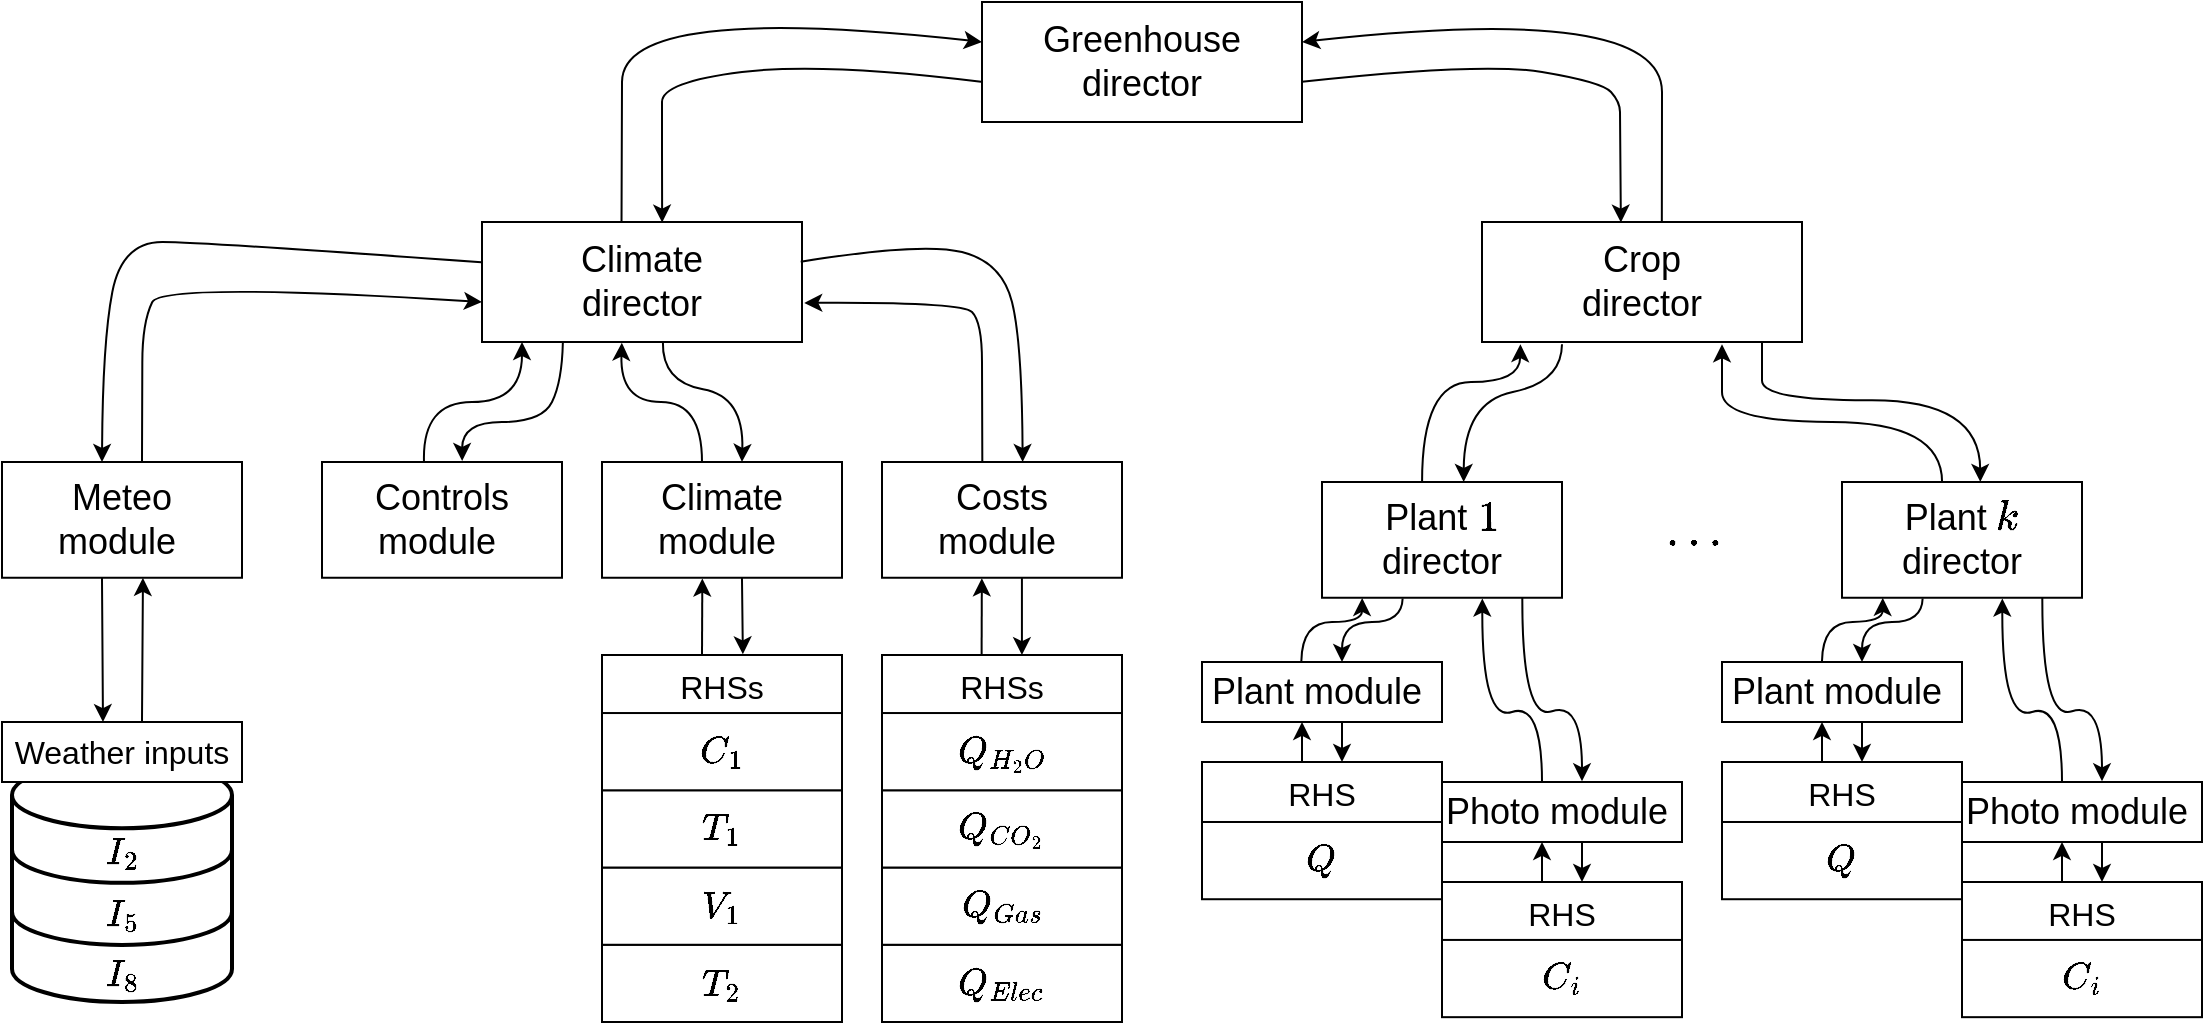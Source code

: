 <mxfile version="16.5.1" type="device"><diagram id="FAf23ZPbwRDBC2bMte5n" name="Page-1"><mxGraphModel dx="1432" dy="248" grid="1" gridSize="10" guides="1" tooltips="1" connect="1" arrows="1" fold="1" page="1" pageScale="1" pageWidth="1100" pageHeight="850" math="1" shadow="0"><root><mxCell id="0"/><mxCell id="1" parent="0"/><mxCell id="hJVqTwa8qL6tHLEaQWy_-16" value="" style="group" parent="1" vertex="1" connectable="0"><mxGeometry x="450" y="30" width="160" height="60" as="geometry"/></mxCell><mxCell id="hJVqTwa8qL6tHLEaQWy_-1" value="" style="verticalLabelPosition=bottom;verticalAlign=top;html=1;shape=mxgraph.basic.rect;fillColor2=none;strokeWidth=1;size=20;indent=5;" parent="hJVqTwa8qL6tHLEaQWy_-16" vertex="1"><mxGeometry width="160" height="60" as="geometry"/></mxCell><mxCell id="hJVqTwa8qL6tHLEaQWy_-15" value="&lt;span style=&quot;font-size: 18px&quot;&gt;Greenhouse&lt;br&gt;director&lt;br&gt;&lt;/span&gt;" style="text;html=1;strokeColor=none;fillColor=none;align=center;verticalAlign=middle;whiteSpace=wrap;rounded=0;labelBackgroundColor=none;fontColor=#000000;" parent="hJVqTwa8qL6tHLEaQWy_-16" vertex="1"><mxGeometry width="160" height="60" as="geometry"/></mxCell><mxCell id="hJVqTwa8qL6tHLEaQWy_-17" value="" style="group" parent="1" vertex="1" connectable="0"><mxGeometry x="200" y="140" width="160" height="60" as="geometry"/></mxCell><mxCell id="hJVqTwa8qL6tHLEaQWy_-18" value="" style="verticalLabelPosition=bottom;verticalAlign=top;html=1;shape=mxgraph.basic.rect;fillColor2=none;strokeWidth=1;size=20;indent=5;" parent="hJVqTwa8qL6tHLEaQWy_-17" vertex="1"><mxGeometry width="160" height="60" as="geometry"/></mxCell><mxCell id="hJVqTwa8qL6tHLEaQWy_-19" value="&lt;span style=&quot;font-size: 18px&quot;&gt;Climate&lt;br&gt;director&lt;br&gt;&lt;/span&gt;" style="text;html=1;strokeColor=none;fillColor=none;align=center;verticalAlign=middle;whiteSpace=wrap;rounded=0;labelBackgroundColor=none;fontColor=#000000;" parent="hJVqTwa8qL6tHLEaQWy_-17" vertex="1"><mxGeometry width="160" height="60" as="geometry"/></mxCell><mxCell id="hJVqTwa8qL6tHLEaQWy_-21" value="" style="group" parent="1" vertex="1" connectable="0"><mxGeometry x="700" y="140" width="160" height="60" as="geometry"/></mxCell><mxCell id="hJVqTwa8qL6tHLEaQWy_-22" value="" style="verticalLabelPosition=bottom;verticalAlign=top;html=1;shape=mxgraph.basic.rect;fillColor2=none;strokeWidth=1;size=20;indent=5;" parent="hJVqTwa8qL6tHLEaQWy_-21" vertex="1"><mxGeometry width="160" height="60" as="geometry"/></mxCell><mxCell id="hJVqTwa8qL6tHLEaQWy_-23" value="&lt;span style=&quot;font-size: 18px&quot;&gt;Crop&lt;br&gt;director&lt;br&gt;&lt;/span&gt;" style="text;html=1;strokeColor=none;fillColor=none;align=center;verticalAlign=middle;whiteSpace=wrap;rounded=0;labelBackgroundColor=none;fontColor=#000000;" parent="hJVqTwa8qL6tHLEaQWy_-21" vertex="1"><mxGeometry width="160" height="60" as="geometry"/></mxCell><mxCell id="hJVqTwa8qL6tHLEaQWy_-27" value="" style="curved=1;endArrow=classic;html=1;rounded=0;fontSize=20;fontColor=#000000;exitX=0.436;exitY=0.002;exitDx=0;exitDy=0;exitPerimeter=0;" parent="1" source="hJVqTwa8qL6tHLEaQWy_-19" edge="1"><mxGeometry width="50" height="50" relative="1" as="geometry"><mxPoint x="240" y="150" as="sourcePoint"/><mxPoint x="450" y="50" as="targetPoint"/><Array as="points"><mxPoint x="270" y="110"/><mxPoint x="270" y="30"/></Array></mxGeometry></mxCell><mxCell id="hJVqTwa8qL6tHLEaQWy_-30" value="" style="curved=1;endArrow=classic;html=1;rounded=0;fontSize=20;fontColor=#000000;exitX=0.562;exitY=0;exitDx=0;exitDy=0;exitPerimeter=0;" parent="1" source="hJVqTwa8qL6tHLEaQWy_-23" edge="1"><mxGeometry width="50" height="50" relative="1" as="geometry"><mxPoint x="831.04" y="140.3" as="sourcePoint"/><mxPoint x="610" y="50" as="targetPoint"/><Array as="points"><mxPoint x="790" y="120"/><mxPoint x="790" y="30"/></Array></mxGeometry></mxCell><mxCell id="hJVqTwa8qL6tHLEaQWy_-32" value="" style="curved=1;endArrow=classic;html=1;rounded=0;fontSize=20;fontColor=#000000;exitX=-0.003;exitY=0.664;exitDx=0;exitDy=0;exitPerimeter=0;entryX=0.434;entryY=0.005;entryDx=0;entryDy=0;entryPerimeter=0;" parent="1" target="hJVqTwa8qL6tHLEaQWy_-23" edge="1"><mxGeometry width="50" height="50" relative="1" as="geometry"><mxPoint x="610" y="69.84" as="sourcePoint"/><mxPoint x="809.52" y="140.3" as="targetPoint"/><Array as="points"><mxPoint x="700" y="60"/><mxPoint x="760" y="70"/><mxPoint x="769" y="80"/><mxPoint x="769" y="90"/></Array></mxGeometry></mxCell><mxCell id="hJVqTwa8qL6tHLEaQWy_-61" value="" style="group" parent="1" vertex="1" connectable="0"><mxGeometry x="260" y="260" width="120" height="280" as="geometry"/></mxCell><mxCell id="hJVqTwa8qL6tHLEaQWy_-37" value="RHSs" style="swimlane;labelBackgroundColor=none;fontSize=16;fontColor=#000000;fontStyle=0;startSize=30;" parent="hJVqTwa8qL6tHLEaQWy_-61" vertex="1"><mxGeometry y="96.552" width="120" height="183.448" as="geometry"><mxRectangle x="160" y="250" width="70" height="30" as="alternateBounds"/></mxGeometry></mxCell><mxCell id="hJVqTwa8qL6tHLEaQWy_-38" value="\(T_2\)" style="rounded=0;whiteSpace=wrap;html=1;labelBackgroundColor=none;fontSize=16;fontColor=#000000;" parent="hJVqTwa8qL6tHLEaQWy_-37" vertex="1"><mxGeometry y="144.828" width="120" height="38.621" as="geometry"/></mxCell><mxCell id="hJVqTwa8qL6tHLEaQWy_-39" value="\(V_1\)" style="rounded=0;whiteSpace=wrap;html=1;labelBackgroundColor=none;fontSize=16;fontColor=#000000;" parent="hJVqTwa8qL6tHLEaQWy_-37" vertex="1"><mxGeometry y="106.207" width="120" height="38.621" as="geometry"/></mxCell><mxCell id="hJVqTwa8qL6tHLEaQWy_-40" value="\(T_1\)" style="rounded=0;whiteSpace=wrap;html=1;labelBackgroundColor=none;fontSize=16;fontColor=#000000;" parent="hJVqTwa8qL6tHLEaQWy_-37" vertex="1"><mxGeometry y="67.586" width="120" height="38.621" as="geometry"/></mxCell><mxCell id="hJVqTwa8qL6tHLEaQWy_-41" value="\(C_1\)" style="rounded=0;whiteSpace=wrap;html=1;labelBackgroundColor=none;fontSize=16;fontColor=#000000;" parent="hJVqTwa8qL6tHLEaQWy_-37" vertex="1"><mxGeometry y="28.966" width="120" height="38.621" as="geometry"/></mxCell><mxCell id="hJVqTwa8qL6tHLEaQWy_-48" value="" style="group" parent="hJVqTwa8qL6tHLEaQWy_-61" vertex="1" connectable="0"><mxGeometry width="120" height="57.931" as="geometry"/></mxCell><mxCell id="hJVqTwa8qL6tHLEaQWy_-49" value="" style="verticalLabelPosition=bottom;verticalAlign=top;html=1;shape=mxgraph.basic.rect;fillColor2=none;strokeWidth=1;size=20;indent=5;" parent="hJVqTwa8qL6tHLEaQWy_-48" vertex="1"><mxGeometry width="120" height="57.931" as="geometry"/></mxCell><mxCell id="hJVqTwa8qL6tHLEaQWy_-50" value="&lt;span style=&quot;font-size: 18px&quot;&gt;Climate&lt;br&gt;module&amp;nbsp;&lt;br&gt;&lt;/span&gt;" style="text;html=1;strokeColor=none;fillColor=none;align=center;verticalAlign=middle;whiteSpace=wrap;rounded=0;labelBackgroundColor=none;fontColor=#000000;" parent="hJVqTwa8qL6tHLEaQWy_-48" vertex="1"><mxGeometry width="120" height="57.931" as="geometry"/></mxCell><mxCell id="hJVqTwa8qL6tHLEaQWy_-53" style="edgeStyle=orthogonalEdgeStyle;rounded=0;orthogonalLoop=1;jettySize=auto;html=1;entryX=0.418;entryY=1.006;entryDx=0;entryDy=0;fontSize=16;fontColor=#000000;entryPerimeter=0;" parent="hJVqTwa8qL6tHLEaQWy_-61" target="hJVqTwa8qL6tHLEaQWy_-50" edge="1"><mxGeometry relative="1" as="geometry"><mxPoint x="50" y="97" as="sourcePoint"/><Array as="points"><mxPoint x="50" y="97"/></Array></mxGeometry></mxCell><mxCell id="hJVqTwa8qL6tHLEaQWy_-54" style="edgeStyle=orthogonalEdgeStyle;rounded=0;orthogonalLoop=1;jettySize=auto;html=1;entryX=0.587;entryY=-0.002;entryDx=0;entryDy=0;fontSize=16;fontColor=#000000;entryPerimeter=0;exitX=0.583;exitY=1;exitDx=0;exitDy=0;exitPerimeter=0;" parent="hJVqTwa8qL6tHLEaQWy_-61" source="hJVqTwa8qL6tHLEaQWy_-49" target="hJVqTwa8qL6tHLEaQWy_-37" edge="1"><mxGeometry relative="1" as="geometry"><mxPoint x="70" y="59" as="sourcePoint"/><Array as="points"><mxPoint x="70" y="59"/><mxPoint x="70" y="59"/></Array></mxGeometry></mxCell><mxCell id="hJVqTwa8qL6tHLEaQWy_-62" value="" style="group" parent="1" vertex="1" connectable="0"><mxGeometry x="400" y="260" width="120" height="280" as="geometry"/></mxCell><mxCell id="hJVqTwa8qL6tHLEaQWy_-59" style="edgeStyle=orthogonalEdgeStyle;rounded=0;orthogonalLoop=1;jettySize=auto;html=1;exitX=0.415;exitY=0.008;exitDx=0;exitDy=0;fontSize=16;fontColor=#000000;exitPerimeter=0;entryX=0.416;entryY=1.004;entryDx=0;entryDy=0;entryPerimeter=0;" parent="hJVqTwa8qL6tHLEaQWy_-62" source="hJVqTwa8qL6tHLEaQWy_-42" target="hJVqTwa8qL6tHLEaQWy_-57" edge="1"><mxGeometry relative="1" as="geometry"><mxPoint x="30.214" y="57.931" as="targetPoint"/></mxGeometry></mxCell><mxCell id="hJVqTwa8qL6tHLEaQWy_-42" value="RHSs" style="swimlane;labelBackgroundColor=none;fontSize=16;fontColor=#000000;fontStyle=0;startSize=30;" parent="hJVqTwa8qL6tHLEaQWy_-62" vertex="1"><mxGeometry y="96.552" width="120" height="183.448" as="geometry"><mxRectangle x="160" y="250" width="70" height="30" as="alternateBounds"/></mxGeometry></mxCell><mxCell id="hJVqTwa8qL6tHLEaQWy_-43" value="\(Q_{Elec}\)" style="rounded=0;whiteSpace=wrap;html=1;labelBackgroundColor=none;fontSize=16;fontColor=#000000;" parent="hJVqTwa8qL6tHLEaQWy_-42" vertex="1"><mxGeometry y="144.828" width="120" height="38.621" as="geometry"/></mxCell><mxCell id="hJVqTwa8qL6tHLEaQWy_-44" value="\(Q_{Gas}\)" style="rounded=0;whiteSpace=wrap;html=1;labelBackgroundColor=none;fontSize=16;fontColor=#000000;" parent="hJVqTwa8qL6tHLEaQWy_-42" vertex="1"><mxGeometry y="106.207" width="120" height="38.621" as="geometry"/></mxCell><mxCell id="hJVqTwa8qL6tHLEaQWy_-45" value="\(Q_{CO_2}\)" style="rounded=0;whiteSpace=wrap;html=1;labelBackgroundColor=none;fontSize=16;fontColor=#000000;" parent="hJVqTwa8qL6tHLEaQWy_-42" vertex="1"><mxGeometry y="67.586" width="120" height="38.621" as="geometry"/></mxCell><mxCell id="hJVqTwa8qL6tHLEaQWy_-46" value="\(Q_{H_2O}\)" style="rounded=0;whiteSpace=wrap;html=1;labelBackgroundColor=none;fontSize=16;fontColor=#000000;" parent="hJVqTwa8qL6tHLEaQWy_-42" vertex="1"><mxGeometry y="28.966" width="120" height="38.621" as="geometry"/></mxCell><mxCell id="hJVqTwa8qL6tHLEaQWy_-56" value="" style="group" parent="hJVqTwa8qL6tHLEaQWy_-62" vertex="1" connectable="0"><mxGeometry width="120" height="57.931" as="geometry"/></mxCell><mxCell id="hJVqTwa8qL6tHLEaQWy_-57" value="" style="verticalLabelPosition=bottom;verticalAlign=top;html=1;shape=mxgraph.basic.rect;fillColor2=none;strokeWidth=1;size=20;indent=5;" parent="hJVqTwa8qL6tHLEaQWy_-56" vertex="1"><mxGeometry width="120" height="57.931" as="geometry"/></mxCell><mxCell id="hJVqTwa8qL6tHLEaQWy_-58" value="&lt;span style=&quot;font-size: 18px&quot;&gt;Costs&lt;br&gt;module&amp;nbsp;&lt;br&gt;&lt;/span&gt;" style="text;html=1;strokeColor=none;fillColor=none;align=center;verticalAlign=middle;whiteSpace=wrap;rounded=0;labelBackgroundColor=none;fontColor=#000000;" parent="hJVqTwa8qL6tHLEaQWy_-56" vertex="1"><mxGeometry width="120" height="57.931" as="geometry"/></mxCell><mxCell id="hJVqTwa8qL6tHLEaQWy_-60" style="edgeStyle=orthogonalEdgeStyle;rounded=0;orthogonalLoop=1;jettySize=auto;html=1;entryX=0.583;entryY=0;entryDx=0;entryDy=0;fontSize=16;fontColor=#000000;entryPerimeter=0;exitX=0.583;exitY=1.002;exitDx=0;exitDy=0;exitPerimeter=0;" parent="hJVqTwa8qL6tHLEaQWy_-62" source="hJVqTwa8qL6tHLEaQWy_-57" target="hJVqTwa8qL6tHLEaQWy_-42" edge="1"><mxGeometry relative="1" as="geometry"><mxPoint x="70" y="59" as="sourcePoint"/></mxGeometry></mxCell><mxCell id="hJVqTwa8qL6tHLEaQWy_-31" value="" style="curved=1;endArrow=classic;html=1;rounded=0;fontSize=20;fontColor=#000000;exitX=-0.003;exitY=0.664;exitDx=0;exitDy=0;exitPerimeter=0;entryX=0.563;entryY=0.005;entryDx=0;entryDy=0;entryPerimeter=0;" parent="1" source="hJVqTwa8qL6tHLEaQWy_-15" target="hJVqTwa8qL6tHLEaQWy_-19" edge="1"><mxGeometry width="50" height="50" relative="1" as="geometry"><mxPoint x="471.04" y="50" as="sourcePoint"/><mxPoint x="250.0" y="140.3" as="targetPoint"/><Array as="points"><mxPoint x="370" y="60"/><mxPoint x="290" y="70"/><mxPoint x="290" y="90"/><mxPoint x="290" y="120"/></Array></mxGeometry></mxCell><mxCell id="hJVqTwa8qL6tHLEaQWy_-63" value="" style="curved=1;endArrow=classic;html=1;rounded=0;fontSize=16;fontColor=#000000;entryX=1.007;entryY=0.674;entryDx=0;entryDy=0;entryPerimeter=0;exitX=0.418;exitY=-0.004;exitDx=0;exitDy=0;exitPerimeter=0;" parent="1" source="hJVqTwa8qL6tHLEaQWy_-58" target="hJVqTwa8qL6tHLEaQWy_-19" edge="1"><mxGeometry width="50" height="50" relative="1" as="geometry"><mxPoint x="440" y="240" as="sourcePoint"/><mxPoint x="490" y="190" as="targetPoint"/><Array as="points"><mxPoint x="450" y="230"/><mxPoint x="450" y="190"/><mxPoint x="440" y="180"/></Array></mxGeometry></mxCell><mxCell id="hJVqTwa8qL6tHLEaQWy_-64" value="" style="curved=1;endArrow=classic;html=1;rounded=0;fontSize=16;fontColor=#000000;entryX=0.586;entryY=0;entryDx=0;entryDy=0;entryPerimeter=0;exitX=0.996;exitY=0.331;exitDx=0;exitDy=0;exitPerimeter=0;" parent="1" source="hJVqTwa8qL6tHLEaQWy_-19" target="hJVqTwa8qL6tHLEaQWy_-58" edge="1"><mxGeometry width="50" height="50" relative="1" as="geometry"><mxPoint x="470" y="210" as="sourcePoint"/><mxPoint x="560" y="280" as="targetPoint"/><Array as="points"><mxPoint x="420" y="150"/><mxPoint x="460" y="160"/><mxPoint x="470" y="200"/></Array></mxGeometry></mxCell><mxCell id="hJVqTwa8qL6tHLEaQWy_-68" value="" style="curved=1;endArrow=classic;html=1;rounded=0;fontSize=16;fontColor=#000000;entryX=0.437;entryY=1.006;entryDx=0;entryDy=0;entryPerimeter=0;" parent="1" target="hJVqTwa8qL6tHLEaQWy_-19" edge="1"><mxGeometry width="50" height="50" relative="1" as="geometry"><mxPoint x="310" y="260" as="sourcePoint"/><mxPoint x="280" y="230" as="targetPoint"/><Array as="points"><mxPoint x="310" y="230"/><mxPoint x="269" y="230"/></Array></mxGeometry></mxCell><mxCell id="hJVqTwa8qL6tHLEaQWy_-69" value="" style="curved=1;endArrow=classic;html=1;rounded=0;fontSize=16;fontColor=#000000;entryX=0.583;entryY=-0.001;entryDx=0;entryDy=0;entryPerimeter=0;exitX=0.583;exitY=-0.001;exitDx=0;exitDy=0;exitPerimeter=0;" parent="1" target="hJVqTwa8qL6tHLEaQWy_-50" edge="1"><mxGeometry width="50" height="50" relative="1" as="geometry"><mxPoint x="290.44" y="200" as="sourcePoint"/><mxPoint x="331" y="257.24" as="targetPoint"/><Array as="points"><mxPoint x="290" y="220"/><mxPoint x="331" y="227.24"/></Array></mxGeometry></mxCell><mxCell id="hJVqTwa8qL6tHLEaQWy_-90" value="" style="curved=1;endArrow=classic;html=1;rounded=0;fontSize=16;fontColor=#000000;entryX=0;entryY=0.667;entryDx=0;entryDy=0;entryPerimeter=0;exitX=0.418;exitY=-0.004;exitDx=0;exitDy=0;exitPerimeter=0;" parent="1" target="hJVqTwa8qL6tHLEaQWy_-19" edge="1"><mxGeometry width="50" height="50" relative="1" as="geometry"><mxPoint x="30.0" y="259.998" as="sourcePoint"/><mxPoint x="119.04" y="180.67" as="targetPoint"/><Array as="points"><mxPoint x="30.16" y="230.23"/><mxPoint x="30.16" y="190.23"/><mxPoint x="40" y="170"/></Array></mxGeometry></mxCell><mxCell id="hJVqTwa8qL6tHLEaQWy_-91" value="" style="curved=1;endArrow=classic;html=1;rounded=0;fontSize=16;fontColor=#000000;entryX=0.586;entryY=0;entryDx=0;entryDy=0;entryPerimeter=0;exitX=-0.002;exitY=0.336;exitDx=0;exitDy=0;exitPerimeter=0;" parent="1" source="hJVqTwa8qL6tHLEaQWy_-19" edge="1"><mxGeometry width="50" height="50" relative="1" as="geometry"><mxPoint x="120.96" y="159.86" as="sourcePoint"/><mxPoint x="10.0" y="260" as="targetPoint"/><Array as="points"><mxPoint x="60.32" y="150"/><mxPoint x="20" y="150"/><mxPoint x="10.32" y="200"/></Array></mxGeometry></mxCell><mxCell id="extBXMLUvkmimESH9HEi-7" value="" style="group" parent="1" vertex="1" connectable="0"><mxGeometry x="-40" y="260" width="120" height="57.931" as="geometry"/></mxCell><mxCell id="extBXMLUvkmimESH9HEi-8" value="" style="verticalLabelPosition=bottom;verticalAlign=top;html=1;shape=mxgraph.basic.rect;fillColor2=none;strokeWidth=1;size=20;indent=5;" parent="extBXMLUvkmimESH9HEi-7" vertex="1"><mxGeometry width="120" height="57.931" as="geometry"/></mxCell><mxCell id="extBXMLUvkmimESH9HEi-9" value="&lt;span style=&quot;font-size: 18px&quot;&gt;Meteo&lt;br&gt;module&amp;nbsp;&lt;br&gt;&lt;/span&gt;" style="text;html=1;strokeColor=none;fillColor=none;align=center;verticalAlign=middle;whiteSpace=wrap;rounded=0;labelBackgroundColor=none;fontColor=#000000;" parent="extBXMLUvkmimESH9HEi-7" vertex="1"><mxGeometry width="120" height="57.931" as="geometry"/></mxCell><mxCell id="extBXMLUvkmimESH9HEi-10" value="" style="group" parent="1" vertex="1" connectable="0"><mxGeometry x="120" y="260" width="120" height="57.931" as="geometry"/></mxCell><mxCell id="extBXMLUvkmimESH9HEi-11" value="" style="verticalLabelPosition=bottom;verticalAlign=top;html=1;shape=mxgraph.basic.rect;fillColor2=none;strokeWidth=1;size=20;indent=5;" parent="extBXMLUvkmimESH9HEi-10" vertex="1"><mxGeometry width="120" height="57.931" as="geometry"/></mxCell><mxCell id="extBXMLUvkmimESH9HEi-12" value="&lt;span style=&quot;font-size: 18px&quot;&gt;Controls&lt;br&gt;module&amp;nbsp;&lt;br&gt;&lt;/span&gt;" style="text;html=1;strokeColor=none;fillColor=none;align=center;verticalAlign=middle;whiteSpace=wrap;rounded=0;labelBackgroundColor=none;fontColor=#000000;" parent="extBXMLUvkmimESH9HEi-10" vertex="1"><mxGeometry width="120" height="57.931" as="geometry"/></mxCell><mxCell id="2w8tMhP92nNP6eX4kQd8-1" value="" style="curved=1;endArrow=classic;html=1;rounded=0;fontSize=16;fontColor=#000000;entryX=0.125;entryY=1;entryDx=0;entryDy=0;entryPerimeter=0;" edge="1" parent="1" target="hJVqTwa8qL6tHLEaQWy_-19"><mxGeometry width="50" height="50" relative="1" as="geometry"><mxPoint x="171" y="260.0" as="sourcePoint"/><mxPoint x="190" y="200" as="targetPoint"/><Array as="points"><mxPoint x="170" y="230"/><mxPoint x="220" y="230"/></Array></mxGeometry></mxCell><mxCell id="2w8tMhP92nNP6eX4kQd8-3" value="" style="curved=1;endArrow=classic;html=1;rounded=0;fontSize=16;fontColor=#000000;exitX=0.583;exitY=-0.001;exitDx=0;exitDy=0;exitPerimeter=0;entryX=0.584;entryY=-0.009;entryDx=0;entryDy=0;entryPerimeter=0;" edge="1" parent="1" target="extBXMLUvkmimESH9HEi-12"><mxGeometry width="50" height="50" relative="1" as="geometry"><mxPoint x="240.44" y="200.0" as="sourcePoint"/><mxPoint x="210" y="249.94" as="targetPoint"/><Array as="points"><mxPoint x="240" y="220"/><mxPoint x="230" y="240"/><mxPoint x="190" y="240"/></Array></mxGeometry></mxCell><mxCell id="2w8tMhP92nNP6eX4kQd8-24" style="edgeStyle=orthogonalEdgeStyle;rounded=0;orthogonalLoop=1;jettySize=auto;html=1;entryX=0.368;entryY=0.182;entryDx=0;entryDy=0;fontSize=16;fontColor=#000000;entryPerimeter=0;exitX=0.583;exitY=1;exitDx=0;exitDy=0;exitPerimeter=0;" edge="1" parent="1"><mxGeometry relative="1" as="geometry"><mxPoint x="30.0" y="390.02" as="sourcePoint"/><Array as="points"><mxPoint x="30" y="388.951"/></Array><mxPoint x="30.48" y="317.931" as="targetPoint"/></mxGeometry></mxCell><mxCell id="2w8tMhP92nNP6eX4kQd8-25" style="edgeStyle=orthogonalEdgeStyle;rounded=0;orthogonalLoop=1;jettySize=auto;html=1;entryX=0.368;entryY=0.182;entryDx=0;entryDy=0;fontSize=16;fontColor=#000000;entryPerimeter=0;exitX=0.583;exitY=1;exitDx=0;exitDy=0;exitPerimeter=0;" edge="1" parent="1"><mxGeometry relative="1" as="geometry"><mxPoint x="10.01" y="317.931" as="sourcePoint"/><Array as="points"><mxPoint x="10.01" y="319.0"/></Array><mxPoint x="10.49" y="390.02" as="targetPoint"/></mxGeometry></mxCell><mxCell id="2w8tMhP92nNP6eX4kQd8-26" value="" style="group" vertex="1" connectable="0" parent="1"><mxGeometry x="-35" y="410" width="110" height="120" as="geometry"/></mxCell><mxCell id="2w8tMhP92nNP6eX4kQd8-27" value="" style="group" vertex="1" connectable="0" parent="2w8tMhP92nNP6eX4kQd8-26"><mxGeometry width="110" height="120" as="geometry"/></mxCell><mxCell id="2w8tMhP92nNP6eX4kQd8-4" value="" style="html=1;verticalLabelPosition=bottom;align=center;labelBackgroundColor=#ffffff;verticalAlign=top;strokeWidth=2;strokeColor=#000000;shadow=0;dashed=0;shape=mxgraph.ios7.icons.data;" vertex="1" parent="2w8tMhP92nNP6eX4kQd8-27"><mxGeometry width="110" height="120" as="geometry"/></mxCell><mxCell id="2w8tMhP92nNP6eX4kQd8-20" value="\(I_2\)" style="text;html=1;strokeColor=none;fillColor=none;align=center;verticalAlign=middle;whiteSpace=wrap;rounded=0;labelBackgroundColor=none;fontSize=16;" vertex="1" parent="2w8tMhP92nNP6eX4kQd8-27"><mxGeometry x="25" y="30" width="60" height="30" as="geometry"/></mxCell><mxCell id="2w8tMhP92nNP6eX4kQd8-21" value="&lt;span style=&quot;color: rgb(0, 0, 0); font-family: helvetica; font-size: 16px; font-style: normal; font-weight: 400; letter-spacing: normal; text-indent: 0px; text-transform: none; word-spacing: 0px; display: inline; float: none;&quot;&gt;\(I_5\)&lt;/span&gt;" style="text;whiteSpace=wrap;html=1;fontSize=16;align=center;labelBackgroundColor=none;" vertex="1" parent="2w8tMhP92nNP6eX4kQd8-27"><mxGeometry x="17.5" y="60" width="75" height="30" as="geometry"/></mxCell><mxCell id="2w8tMhP92nNP6eX4kQd8-22" value="&lt;span style=&quot;color: rgb(0 , 0 , 0) ; font-family: &amp;#34;helvetica&amp;#34; ; font-size: 16px ; font-style: normal ; font-weight: 400 ; letter-spacing: normal ; text-indent: 0px ; text-transform: none ; word-spacing: 0px ; display: inline ; float: none&quot;&gt;\(I_8\)&lt;/span&gt;" style="text;whiteSpace=wrap;html=1;fontSize=16;align=center;labelBackgroundColor=none;" vertex="1" parent="2w8tMhP92nNP6eX4kQd8-27"><mxGeometry x="20" y="90" width="70" height="30" as="geometry"/></mxCell><mxCell id="2w8tMhP92nNP6eX4kQd8-28" value="Weather inputs" style="rounded=0;whiteSpace=wrap;html=1;labelBackgroundColor=none;fontSize=16;" vertex="1" parent="1"><mxGeometry x="-40" y="390" width="120" height="30" as="geometry"/></mxCell><mxCell id="2w8tMhP92nNP6eX4kQd8-39" value="" style="curved=1;endArrow=classic;html=1;rounded=0;fontSize=16;fontColor=#000000;entryX=0.12;entryY=1.018;entryDx=0;entryDy=0;entryPerimeter=0;exitX=0.417;exitY=0;exitDx=0;exitDy=0;exitPerimeter=0;" edge="1" parent="1" source="2w8tMhP92nNP6eX4kQd8-31" target="hJVqTwa8qL6tHLEaQWy_-23"><mxGeometry width="50" height="50" relative="1" as="geometry"><mxPoint x="650" y="260" as="sourcePoint"/><mxPoint x="720" y="220" as="targetPoint"/><Array as="points"><mxPoint x="670" y="220"/><mxPoint x="719" y="220"/></Array></mxGeometry></mxCell><mxCell id="2w8tMhP92nNP6eX4kQd8-43" value="" style="curved=1;endArrow=classic;html=1;rounded=0;fontSize=16;fontColor=#000000;entryX=0.12;entryY=1.018;entryDx=0;entryDy=0;entryPerimeter=0;exitX=0.417;exitY=0;exitDx=0;exitDy=0;exitPerimeter=0;" edge="1" parent="1" source="2w8tMhP92nNP6eX4kQd8-70"><mxGeometry width="50" height="50" relative="1" as="geometry"><mxPoint x="920" y="260" as="sourcePoint"/><mxPoint x="820" y="201.14" as="targetPoint"/><Array as="points"><mxPoint x="930" y="240"/><mxPoint x="820" y="240"/><mxPoint x="820" y="210"/></Array></mxGeometry></mxCell><mxCell id="2w8tMhP92nNP6eX4kQd8-44" value="" style="curved=1;endArrow=classic;html=1;rounded=0;fontSize=16;fontColor=#000000;exitX=0.415;exitY=0.012;exitDx=0;exitDy=0;exitPerimeter=0;entryX=0.576;entryY=-0.001;entryDx=0;entryDy=0;entryPerimeter=0;" edge="1" parent="1" target="2w8tMhP92nNP6eX4kQd8-70"><mxGeometry width="50" height="50" relative="1" as="geometry"><mxPoint x="840" y="200.44" as="sourcePoint"/><mxPoint x="940" y="260" as="targetPoint"/><Array as="points"><mxPoint x="840" y="209.3"/><mxPoint x="840" y="229.3"/><mxPoint x="949" y="229"/></Array></mxGeometry></mxCell><mxCell id="2w8tMhP92nNP6eX4kQd8-62" value="" style="curved=1;endArrow=classic;html=1;rounded=0;fontSize=16;fontColor=#000000;entryX=0.12;entryY=1.018;entryDx=0;entryDy=0;entryPerimeter=0;exitX=0.414;exitY=-0.015;exitDx=0;exitDy=0;exitPerimeter=0;" edge="1" parent="1" source="2w8tMhP92nNP6eX4kQd8-54"><mxGeometry width="50" height="50" relative="1" as="geometry"><mxPoint x="599.92" y="350.002" as="sourcePoint"/><mxPoint x="640.08" y="327.989" as="targetPoint"/><Array as="points"><mxPoint x="610" y="340"/><mxPoint x="640" y="340"/></Array></mxGeometry></mxCell><mxCell id="2w8tMhP92nNP6eX4kQd8-65" value="" style="curved=1;endArrow=classic;html=1;rounded=0;fontSize=16;fontColor=#000000;entryX=0.12;entryY=1.018;entryDx=0;entryDy=0;entryPerimeter=0;exitX=0.417;exitY=0;exitDx=0;exitDy=0;exitPerimeter=0;" edge="1" parent="1"><mxGeometry width="50" height="50" relative="1" as="geometry"><mxPoint x="740.0" y="201.08" as="sourcePoint"/><mxPoint x="690.84" y="270" as="targetPoint"/><Array as="points"><mxPoint x="739.8" y="220"/><mxPoint x="691" y="230"/></Array></mxGeometry></mxCell><mxCell id="2w8tMhP92nNP6eX4kQd8-66" value="" style="group" vertex="1" connectable="0" parent="1"><mxGeometry x="560" y="270" width="290" height="260" as="geometry"/></mxCell><mxCell id="2w8tMhP92nNP6eX4kQd8-29" value="" style="group" vertex="1" connectable="0" parent="2w8tMhP92nNP6eX4kQd8-66"><mxGeometry x="60" width="120" height="57.931" as="geometry"/></mxCell><mxCell id="2w8tMhP92nNP6eX4kQd8-30" value="" style="verticalLabelPosition=bottom;verticalAlign=top;html=1;shape=mxgraph.basic.rect;fillColor2=none;strokeWidth=1;size=20;indent=5;" vertex="1" parent="2w8tMhP92nNP6eX4kQd8-29"><mxGeometry width="120" height="57.931" as="geometry"/></mxCell><mxCell id="2w8tMhP92nNP6eX4kQd8-31" value="&lt;span style=&quot;font-size: 18px&quot;&gt;Plant \(1\)&lt;br&gt;director&lt;br&gt;&lt;/span&gt;" style="text;html=1;strokeColor=none;fillColor=none;align=center;verticalAlign=middle;whiteSpace=wrap;rounded=0;labelBackgroundColor=none;fontColor=#000000;" vertex="1" parent="2w8tMhP92nNP6eX4kQd8-29"><mxGeometry width="120" height="57.931" as="geometry"/></mxCell><mxCell id="2w8tMhP92nNP6eX4kQd8-40" value="" style="curved=1;endArrow=classic;html=1;rounded=0;fontSize=16;fontColor=#000000;exitX=0.336;exitY=1.005;exitDx=0;exitDy=0;exitPerimeter=0;" edge="1" parent="2w8tMhP92nNP6eX4kQd8-66" source="2w8tMhP92nNP6eX4kQd8-30"><mxGeometry width="50" height="50" relative="1" as="geometry"><mxPoint x="110" y="60" as="sourcePoint"/><mxPoint x="70" y="90" as="targetPoint"/><Array as="points"><mxPoint x="100" y="70"/><mxPoint x="70" y="70"/></Array></mxGeometry></mxCell><mxCell id="2w8tMhP92nNP6eX4kQd8-45" value="RHS" style="swimlane;labelBackgroundColor=none;fontSize=16;fontColor=#000000;fontStyle=0;startSize=30;" vertex="1" parent="2w8tMhP92nNP6eX4kQd8-66"><mxGeometry y="140" width="120" height="60" as="geometry"><mxRectangle x="580" y="380" width="70" height="30" as="alternateBounds"/></mxGeometry></mxCell><mxCell id="2w8tMhP92nNP6eX4kQd8-49" value="\(Q\)" style="rounded=0;whiteSpace=wrap;html=1;labelBackgroundColor=none;fontSize=16;fontColor=#000000;" vertex="1" parent="2w8tMhP92nNP6eX4kQd8-45"><mxGeometry y="29.996" width="120" height="38.621" as="geometry"/></mxCell><mxCell id="2w8tMhP92nNP6eX4kQd8-50" value="RHS" style="swimlane;labelBackgroundColor=none;fontSize=16;fontColor=#000000;fontStyle=0;startSize=30;" vertex="1" parent="2w8tMhP92nNP6eX4kQd8-66"><mxGeometry x="120" y="200" width="120" height="60" as="geometry"><mxRectangle x="160" y="250" width="70" height="30" as="alternateBounds"/></mxGeometry></mxCell><mxCell id="2w8tMhP92nNP6eX4kQd8-51" value="\(C_i\)" style="rounded=0;whiteSpace=wrap;html=1;labelBackgroundColor=none;fontSize=16;fontColor=#000000;" vertex="1" parent="2w8tMhP92nNP6eX4kQd8-50"><mxGeometry y="28.966" width="120" height="38.621" as="geometry"/></mxCell><mxCell id="2w8tMhP92nNP6eX4kQd8-52" value="" style="group" vertex="1" connectable="0" parent="2w8tMhP92nNP6eX4kQd8-66"><mxGeometry y="80" width="120" height="30" as="geometry"/></mxCell><mxCell id="2w8tMhP92nNP6eX4kQd8-53" value="" style="verticalLabelPosition=bottom;verticalAlign=top;html=1;shape=mxgraph.basic.rect;fillColor2=none;strokeWidth=1;size=20;indent=5;" vertex="1" parent="2w8tMhP92nNP6eX4kQd8-52"><mxGeometry y="10" width="120" height="30" as="geometry"/></mxCell><mxCell id="2w8tMhP92nNP6eX4kQd8-54" value="&lt;span style=&quot;font-size: 18px&quot;&gt;Plant module&amp;nbsp;&lt;br&gt;&lt;/span&gt;" style="text;html=1;strokeColor=none;fillColor=none;align=center;verticalAlign=middle;whiteSpace=wrap;rounded=0;labelBackgroundColor=none;fontColor=#000000;" vertex="1" parent="2w8tMhP92nNP6eX4kQd8-52"><mxGeometry y="10" width="120" height="30" as="geometry"/></mxCell><mxCell id="2w8tMhP92nNP6eX4kQd8-55" value="" style="group" vertex="1" connectable="0" parent="2w8tMhP92nNP6eX4kQd8-66"><mxGeometry x="120" y="150" width="120" height="30" as="geometry"/></mxCell><mxCell id="2w8tMhP92nNP6eX4kQd8-56" value="" style="verticalLabelPosition=bottom;verticalAlign=top;html=1;shape=mxgraph.basic.rect;fillColor2=none;strokeWidth=1;size=20;indent=5;" vertex="1" parent="2w8tMhP92nNP6eX4kQd8-55"><mxGeometry width="120" height="30" as="geometry"/></mxCell><mxCell id="2w8tMhP92nNP6eX4kQd8-57" value="&lt;span style=&quot;font-size: 18px&quot;&gt;Photo module&amp;nbsp;&lt;br&gt;&lt;/span&gt;" style="text;html=1;strokeColor=none;fillColor=none;align=center;verticalAlign=middle;whiteSpace=wrap;rounded=0;labelBackgroundColor=none;fontColor=#000000;" vertex="1" parent="2w8tMhP92nNP6eX4kQd8-55"><mxGeometry width="120" height="30" as="geometry"/></mxCell><mxCell id="2w8tMhP92nNP6eX4kQd8-58" style="edgeStyle=orthogonalEdgeStyle;rounded=0;orthogonalLoop=1;jettySize=auto;html=1;fontSize=16;fontColor=#000000;exitX=0.583;exitY=1.002;exitDx=0;exitDy=0;exitPerimeter=0;" edge="1" parent="2w8tMhP92nNP6eX4kQd8-66"><mxGeometry relative="1" as="geometry"><mxPoint x="70" y="119.997" as="sourcePoint"/><mxPoint x="70" y="140" as="targetPoint"/></mxGeometry></mxCell><mxCell id="2w8tMhP92nNP6eX4kQd8-59" style="edgeStyle=orthogonalEdgeStyle;rounded=0;orthogonalLoop=1;jettySize=auto;html=1;fontSize=16;fontColor=#000000;exitX=0.583;exitY=1.002;exitDx=0;exitDy=0;exitPerimeter=0;" edge="1" parent="2w8tMhP92nNP6eX4kQd8-66"><mxGeometry relative="1" as="geometry"><mxPoint x="50" y="140" as="sourcePoint"/><mxPoint x="50" y="119.997" as="targetPoint"/><Array as="points"><mxPoint x="50" y="130"/><mxPoint x="50" y="130"/></Array></mxGeometry></mxCell><mxCell id="2w8tMhP92nNP6eX4kQd8-60" style="edgeStyle=orthogonalEdgeStyle;rounded=0;orthogonalLoop=1;jettySize=auto;html=1;fontSize=16;fontColor=#000000;exitX=0.583;exitY=1.002;exitDx=0;exitDy=0;exitPerimeter=0;" edge="1" parent="2w8tMhP92nNP6eX4kQd8-66"><mxGeometry relative="1" as="geometry"><mxPoint x="170" y="200" as="sourcePoint"/><mxPoint x="170" y="179.997" as="targetPoint"/><Array as="points"><mxPoint x="170" y="190"/><mxPoint x="170" y="190"/></Array></mxGeometry></mxCell><mxCell id="2w8tMhP92nNP6eX4kQd8-61" style="edgeStyle=orthogonalEdgeStyle;rounded=0;orthogonalLoop=1;jettySize=auto;html=1;fontSize=16;fontColor=#000000;exitX=0.583;exitY=1.002;exitDx=0;exitDy=0;exitPerimeter=0;" edge="1" parent="2w8tMhP92nNP6eX4kQd8-66"><mxGeometry relative="1" as="geometry"><mxPoint x="190" y="179.997" as="sourcePoint"/><mxPoint x="190" y="200" as="targetPoint"/></mxGeometry></mxCell><mxCell id="2w8tMhP92nNP6eX4kQd8-63" value="" style="curved=1;endArrow=classic;html=1;rounded=0;fontSize=16;fontColor=#000000;entryX=0.668;entryY=1.006;entryDx=0;entryDy=0;entryPerimeter=0;" edge="1" parent="2w8tMhP92nNP6eX4kQd8-66" target="2w8tMhP92nNP6eX4kQd8-31"><mxGeometry width="50" height="50" relative="1" as="geometry"><mxPoint x="170" y="150" as="sourcePoint"/><mxPoint x="150" y="70" as="targetPoint"/><Array as="points"><mxPoint x="170" y="110"/><mxPoint x="140" y="120"/></Array></mxGeometry></mxCell><mxCell id="2w8tMhP92nNP6eX4kQd8-64" value="" style="curved=1;endArrow=classic;html=1;rounded=0;fontSize=16;fontColor=#000000;entryX=0.668;entryY=1.006;entryDx=0;entryDy=0;entryPerimeter=0;" edge="1" parent="2w8tMhP92nNP6eX4kQd8-66"><mxGeometry width="50" height="50" relative="1" as="geometry"><mxPoint x="160.16" y="57.929" as="sourcePoint"/><mxPoint x="190" y="149.65" as="targetPoint"/><Array as="points"><mxPoint x="160" y="119.65"/><mxPoint x="190" y="109.65"/></Array></mxGeometry></mxCell><mxCell id="2w8tMhP92nNP6eX4kQd8-38" value="&lt;font style=&quot;font-size: 20px&quot;&gt;\(\cdots\)&lt;/font&gt;" style="text;html=1;align=center;verticalAlign=middle;resizable=0;points=[];autosize=1;strokeColor=none;fillColor=none;fontSize=16;" vertex="1" parent="2w8tMhP92nNP6eX4kQd8-66"><mxGeometry x="200" y="13.97" width="90" height="30" as="geometry"/></mxCell><mxCell id="2w8tMhP92nNP6eX4kQd8-67" value="" style="group" vertex="1" connectable="0" parent="1"><mxGeometry x="820" y="270" width="240" height="260" as="geometry"/></mxCell><mxCell id="2w8tMhP92nNP6eX4kQd8-68" value="" style="group" vertex="1" connectable="0" parent="2w8tMhP92nNP6eX4kQd8-67"><mxGeometry x="60" width="120" height="57.931" as="geometry"/></mxCell><mxCell id="2w8tMhP92nNP6eX4kQd8-69" value="" style="verticalLabelPosition=bottom;verticalAlign=top;html=1;shape=mxgraph.basic.rect;fillColor2=none;strokeWidth=1;size=20;indent=5;" vertex="1" parent="2w8tMhP92nNP6eX4kQd8-68"><mxGeometry width="120" height="57.931" as="geometry"/></mxCell><mxCell id="2w8tMhP92nNP6eX4kQd8-70" value="&lt;span style=&quot;font-size: 18px&quot;&gt;Plant \(k\)&lt;br&gt;director&lt;br&gt;&lt;/span&gt;" style="text;html=1;strokeColor=none;fillColor=none;align=center;verticalAlign=middle;whiteSpace=wrap;rounded=0;labelBackgroundColor=none;fontColor=#000000;" vertex="1" parent="2w8tMhP92nNP6eX4kQd8-68"><mxGeometry width="120" height="57.931" as="geometry"/></mxCell><mxCell id="2w8tMhP92nNP6eX4kQd8-71" value="" style="curved=1;endArrow=classic;html=1;rounded=0;fontSize=16;fontColor=#000000;exitX=0.336;exitY=1.005;exitDx=0;exitDy=0;exitPerimeter=0;" edge="1" parent="2w8tMhP92nNP6eX4kQd8-67" source="2w8tMhP92nNP6eX4kQd8-69"><mxGeometry width="50" height="50" relative="1" as="geometry"><mxPoint x="110" y="60" as="sourcePoint"/><mxPoint x="70" y="90" as="targetPoint"/><Array as="points"><mxPoint x="100" y="70"/><mxPoint x="70" y="70"/></Array></mxGeometry></mxCell><mxCell id="2w8tMhP92nNP6eX4kQd8-72" value="RHS" style="swimlane;labelBackgroundColor=none;fontSize=16;fontColor=#000000;fontStyle=0;startSize=30;" vertex="1" parent="2w8tMhP92nNP6eX4kQd8-67"><mxGeometry y="140" width="120" height="60" as="geometry"><mxRectangle x="580" y="380" width="70" height="30" as="alternateBounds"/></mxGeometry></mxCell><mxCell id="2w8tMhP92nNP6eX4kQd8-73" value="\(Q\)" style="rounded=0;whiteSpace=wrap;html=1;labelBackgroundColor=none;fontSize=16;fontColor=#000000;" vertex="1" parent="2w8tMhP92nNP6eX4kQd8-72"><mxGeometry y="29.996" width="120" height="38.621" as="geometry"/></mxCell><mxCell id="2w8tMhP92nNP6eX4kQd8-74" value="RHS" style="swimlane;labelBackgroundColor=none;fontSize=16;fontColor=#000000;fontStyle=0;startSize=30;" vertex="1" parent="2w8tMhP92nNP6eX4kQd8-67"><mxGeometry x="120" y="200" width="120" height="60" as="geometry"><mxRectangle x="160" y="250" width="70" height="30" as="alternateBounds"/></mxGeometry></mxCell><mxCell id="2w8tMhP92nNP6eX4kQd8-75" value="\(C_i\)" style="rounded=0;whiteSpace=wrap;html=1;labelBackgroundColor=none;fontSize=16;fontColor=#000000;" vertex="1" parent="2w8tMhP92nNP6eX4kQd8-74"><mxGeometry y="28.966" width="120" height="38.621" as="geometry"/></mxCell><mxCell id="2w8tMhP92nNP6eX4kQd8-76" value="" style="group" vertex="1" connectable="0" parent="2w8tMhP92nNP6eX4kQd8-67"><mxGeometry y="80" width="120" height="30" as="geometry"/></mxCell><mxCell id="2w8tMhP92nNP6eX4kQd8-77" value="" style="verticalLabelPosition=bottom;verticalAlign=top;html=1;shape=mxgraph.basic.rect;fillColor2=none;strokeWidth=1;size=20;indent=5;" vertex="1" parent="2w8tMhP92nNP6eX4kQd8-76"><mxGeometry y="10" width="120" height="30" as="geometry"/></mxCell><mxCell id="2w8tMhP92nNP6eX4kQd8-78" value="&lt;span style=&quot;font-size: 18px&quot;&gt;Plant module&amp;nbsp;&lt;br&gt;&lt;/span&gt;" style="text;html=1;strokeColor=none;fillColor=none;align=center;verticalAlign=middle;whiteSpace=wrap;rounded=0;labelBackgroundColor=none;fontColor=#000000;" vertex="1" parent="2w8tMhP92nNP6eX4kQd8-76"><mxGeometry y="10" width="120" height="30" as="geometry"/></mxCell><mxCell id="2w8tMhP92nNP6eX4kQd8-79" value="" style="group" vertex="1" connectable="0" parent="2w8tMhP92nNP6eX4kQd8-67"><mxGeometry x="120" y="150" width="120" height="30" as="geometry"/></mxCell><mxCell id="2w8tMhP92nNP6eX4kQd8-80" value="" style="verticalLabelPosition=bottom;verticalAlign=top;html=1;shape=mxgraph.basic.rect;fillColor2=none;strokeWidth=1;size=20;indent=5;" vertex="1" parent="2w8tMhP92nNP6eX4kQd8-79"><mxGeometry width="120" height="30" as="geometry"/></mxCell><mxCell id="2w8tMhP92nNP6eX4kQd8-81" value="&lt;span style=&quot;font-size: 18px&quot;&gt;Photo module&amp;nbsp;&lt;br&gt;&lt;/span&gt;" style="text;html=1;strokeColor=none;fillColor=none;align=center;verticalAlign=middle;whiteSpace=wrap;rounded=0;labelBackgroundColor=none;fontColor=#000000;" vertex="1" parent="2w8tMhP92nNP6eX4kQd8-79"><mxGeometry width="120" height="30" as="geometry"/></mxCell><mxCell id="2w8tMhP92nNP6eX4kQd8-82" style="edgeStyle=orthogonalEdgeStyle;rounded=0;orthogonalLoop=1;jettySize=auto;html=1;fontSize=16;fontColor=#000000;exitX=0.583;exitY=1.002;exitDx=0;exitDy=0;exitPerimeter=0;" edge="1" parent="2w8tMhP92nNP6eX4kQd8-67"><mxGeometry relative="1" as="geometry"><mxPoint x="70" y="119.997" as="sourcePoint"/><mxPoint x="70" y="140" as="targetPoint"/></mxGeometry></mxCell><mxCell id="2w8tMhP92nNP6eX4kQd8-83" style="edgeStyle=orthogonalEdgeStyle;rounded=0;orthogonalLoop=1;jettySize=auto;html=1;fontSize=16;fontColor=#000000;exitX=0.583;exitY=1.002;exitDx=0;exitDy=0;exitPerimeter=0;" edge="1" parent="2w8tMhP92nNP6eX4kQd8-67"><mxGeometry relative="1" as="geometry"><mxPoint x="50" y="140" as="sourcePoint"/><mxPoint x="50" y="119.997" as="targetPoint"/><Array as="points"><mxPoint x="50" y="130"/><mxPoint x="50" y="130"/></Array></mxGeometry></mxCell><mxCell id="2w8tMhP92nNP6eX4kQd8-84" style="edgeStyle=orthogonalEdgeStyle;rounded=0;orthogonalLoop=1;jettySize=auto;html=1;fontSize=16;fontColor=#000000;exitX=0.583;exitY=1.002;exitDx=0;exitDy=0;exitPerimeter=0;" edge="1" parent="2w8tMhP92nNP6eX4kQd8-67"><mxGeometry relative="1" as="geometry"><mxPoint x="170" y="200" as="sourcePoint"/><mxPoint x="170" y="179.997" as="targetPoint"/><Array as="points"><mxPoint x="170" y="190"/><mxPoint x="170" y="190"/></Array></mxGeometry></mxCell><mxCell id="2w8tMhP92nNP6eX4kQd8-85" style="edgeStyle=orthogonalEdgeStyle;rounded=0;orthogonalLoop=1;jettySize=auto;html=1;fontSize=16;fontColor=#000000;exitX=0.583;exitY=1.002;exitDx=0;exitDy=0;exitPerimeter=0;" edge="1" parent="2w8tMhP92nNP6eX4kQd8-67"><mxGeometry relative="1" as="geometry"><mxPoint x="190" y="179.997" as="sourcePoint"/><mxPoint x="190" y="200" as="targetPoint"/></mxGeometry></mxCell><mxCell id="2w8tMhP92nNP6eX4kQd8-86" value="" style="curved=1;endArrow=classic;html=1;rounded=0;fontSize=16;fontColor=#000000;entryX=0.668;entryY=1.006;entryDx=0;entryDy=0;entryPerimeter=0;" edge="1" parent="2w8tMhP92nNP6eX4kQd8-67" target="2w8tMhP92nNP6eX4kQd8-70"><mxGeometry width="50" height="50" relative="1" as="geometry"><mxPoint x="170" y="150" as="sourcePoint"/><mxPoint x="150" y="70" as="targetPoint"/><Array as="points"><mxPoint x="170" y="110"/><mxPoint x="140" y="120"/></Array></mxGeometry></mxCell><mxCell id="2w8tMhP92nNP6eX4kQd8-87" value="" style="curved=1;endArrow=classic;html=1;rounded=0;fontSize=16;fontColor=#000000;entryX=0.668;entryY=1.006;entryDx=0;entryDy=0;entryPerimeter=0;" edge="1" parent="2w8tMhP92nNP6eX4kQd8-67"><mxGeometry width="50" height="50" relative="1" as="geometry"><mxPoint x="160.16" y="57.929" as="sourcePoint"/><mxPoint x="190" y="149.65" as="targetPoint"/><Array as="points"><mxPoint x="160" y="119.65"/><mxPoint x="190" y="109.65"/></Array></mxGeometry></mxCell><mxCell id="2w8tMhP92nNP6eX4kQd8-89" value="" style="curved=1;endArrow=classic;html=1;rounded=0;fontSize=16;fontColor=#000000;entryX=0.12;entryY=1.018;entryDx=0;entryDy=0;entryPerimeter=0;exitX=0.414;exitY=-0.015;exitDx=0;exitDy=0;exitPerimeter=0;" edge="1" parent="2w8tMhP92nNP6eX4kQd8-67"><mxGeometry width="50" height="50" relative="1" as="geometry"><mxPoint x="50.0" y="89.49" as="sourcePoint"/><mxPoint x="80.4" y="57.929" as="targetPoint"/><Array as="points"><mxPoint x="50.32" y="69.94"/><mxPoint x="80.32" y="69.94"/></Array></mxGeometry></mxCell></root></mxGraphModel></diagram></mxfile>